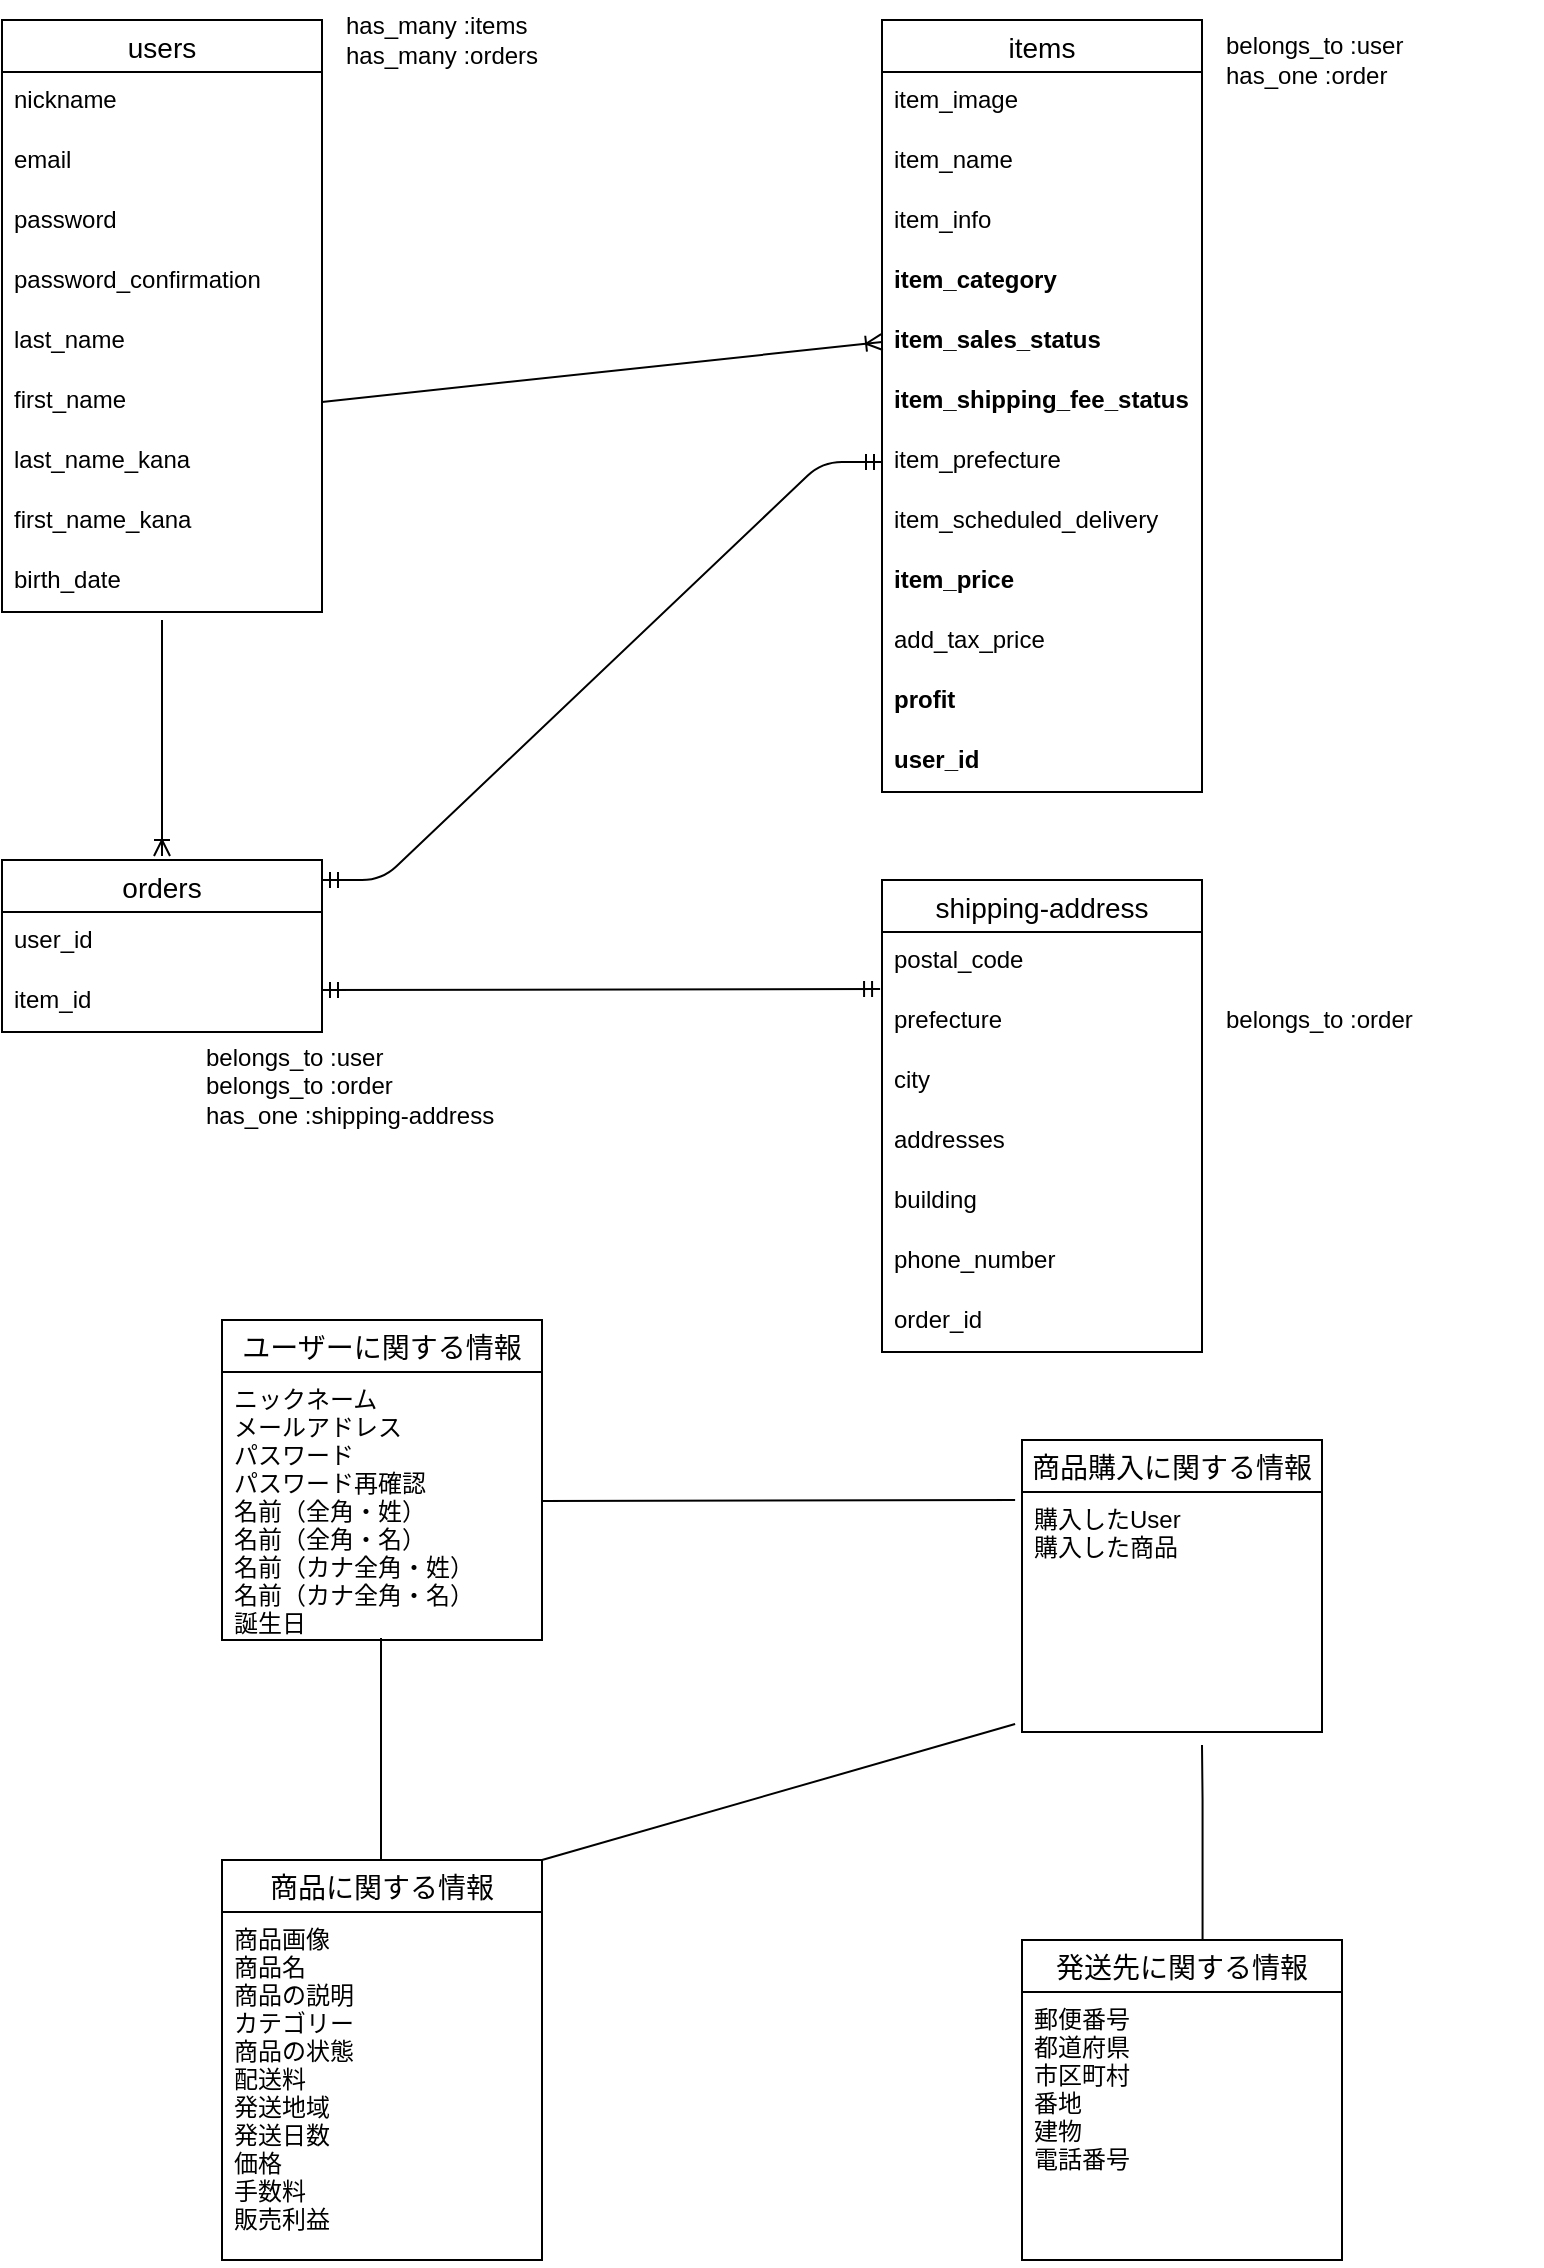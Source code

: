 <mxfile>
    <diagram id="UPEEwU_YZ5z0Ycx5G1-s" name="ページ1">
        <mxGraphModel dx="690" dy="827" grid="1" gridSize="10" guides="1" tooltips="1" connect="1" arrows="1" fold="1" page="1" pageScale="1" pageWidth="827" pageHeight="1169" math="0" shadow="0">
            <root>
                <mxCell id="0"/>
                <mxCell id="1" parent="0"/>
                <mxCell id="2" value="users" style="swimlane;fontStyle=0;childLayout=stackLayout;horizontal=1;startSize=26;horizontalStack=0;resizeParent=1;resizeParentMax=0;resizeLast=0;collapsible=1;marginBottom=0;align=center;fontSize=14;" parent="1" vertex="1">
                    <mxGeometry x="40" y="40" width="160" height="296" as="geometry"/>
                </mxCell>
                <mxCell id="3" value="nickname" style="text;strokeColor=none;fillColor=none;spacingLeft=4;spacingRight=4;overflow=hidden;rotatable=0;points=[[0,0.5],[1,0.5]];portConstraint=eastwest;fontSize=12;" parent="2" vertex="1">
                    <mxGeometry y="26" width="160" height="30" as="geometry"/>
                </mxCell>
                <mxCell id="4" value="email" style="text;strokeColor=none;fillColor=none;spacingLeft=4;spacingRight=4;overflow=hidden;rotatable=0;points=[[0,0.5],[1,0.5]];portConstraint=eastwest;fontSize=12;" parent="2" vertex="1">
                    <mxGeometry y="56" width="160" height="30" as="geometry"/>
                </mxCell>
                <mxCell id="5" value="password" style="text;strokeColor=none;fillColor=none;spacingLeft=4;spacingRight=4;overflow=hidden;rotatable=0;points=[[0,0.5],[1,0.5]];portConstraint=eastwest;fontSize=12;" parent="2" vertex="1">
                    <mxGeometry y="86" width="160" height="30" as="geometry"/>
                </mxCell>
                <mxCell id="38" value="password_confirmation" style="text;strokeColor=none;fillColor=none;spacingLeft=4;spacingRight=4;overflow=hidden;rotatable=0;points=[[0,0.5],[1,0.5]];portConstraint=eastwest;fontSize=12;" vertex="1" parent="2">
                    <mxGeometry y="116" width="160" height="30" as="geometry"/>
                </mxCell>
                <mxCell id="DjJoNaFkyV0cp1EgI3TQ-46" value="last_name" style="text;strokeColor=none;fillColor=none;spacingLeft=4;spacingRight=4;overflow=hidden;rotatable=0;points=[[0,0.5],[1,0.5]];portConstraint=eastwest;fontSize=12;" parent="2" vertex="1">
                    <mxGeometry y="146" width="160" height="30" as="geometry"/>
                </mxCell>
                <mxCell id="DjJoNaFkyV0cp1EgI3TQ-47" value="first_name" style="text;strokeColor=none;fillColor=none;spacingLeft=4;spacingRight=4;overflow=hidden;rotatable=0;points=[[0,0.5],[1,0.5]];portConstraint=eastwest;fontSize=12;" parent="2" vertex="1">
                    <mxGeometry y="176" width="160" height="30" as="geometry"/>
                </mxCell>
                <mxCell id="DjJoNaFkyV0cp1EgI3TQ-48" value="last_name_kana" style="text;strokeColor=none;fillColor=none;spacingLeft=4;spacingRight=4;overflow=hidden;rotatable=0;points=[[0,0.5],[1,0.5]];portConstraint=eastwest;fontSize=12;" parent="2" vertex="1">
                    <mxGeometry y="206" width="160" height="30" as="geometry"/>
                </mxCell>
                <mxCell id="DjJoNaFkyV0cp1EgI3TQ-49" value="first_name_kana" style="text;strokeColor=none;fillColor=none;spacingLeft=4;spacingRight=4;overflow=hidden;rotatable=0;points=[[0,0.5],[1,0.5]];portConstraint=eastwest;fontSize=12;" parent="2" vertex="1">
                    <mxGeometry y="236" width="160" height="30" as="geometry"/>
                </mxCell>
                <mxCell id="DjJoNaFkyV0cp1EgI3TQ-52" value="birth_date" style="text;strokeColor=none;fillColor=none;spacingLeft=4;spacingRight=4;overflow=hidden;rotatable=0;points=[[0,0.5],[1,0.5]];portConstraint=eastwest;fontSize=12;" parent="2" vertex="1">
                    <mxGeometry y="266" width="160" height="30" as="geometry"/>
                </mxCell>
                <mxCell id="6" value="items" style="swimlane;fontStyle=0;childLayout=stackLayout;horizontal=1;startSize=26;horizontalStack=0;resizeParent=1;resizeParentMax=0;resizeLast=0;collapsible=1;marginBottom=0;align=center;fontSize=14;" parent="1" vertex="1">
                    <mxGeometry x="480" y="40" width="160" height="386" as="geometry"/>
                </mxCell>
                <mxCell id="7" value="item_image" style="text;strokeColor=none;fillColor=none;spacingLeft=4;spacingRight=4;overflow=hidden;rotatable=0;points=[[0,0.5],[1,0.5]];portConstraint=eastwest;fontSize=12;" parent="6" vertex="1">
                    <mxGeometry y="26" width="160" height="30" as="geometry"/>
                </mxCell>
                <mxCell id="8" value="item_name" style="text;strokeColor=none;fillColor=none;spacingLeft=4;spacingRight=4;overflow=hidden;rotatable=0;points=[[0,0.5],[1,0.5]];portConstraint=eastwest;fontSize=12;" parent="6" vertex="1">
                    <mxGeometry y="56" width="160" height="30" as="geometry"/>
                </mxCell>
                <mxCell id="9" value="item_info" style="text;strokeColor=none;fillColor=none;spacingLeft=4;spacingRight=4;overflow=hidden;rotatable=0;points=[[0,0.5],[1,0.5]];portConstraint=eastwest;fontSize=12;" parent="6" vertex="1">
                    <mxGeometry y="86" width="160" height="30" as="geometry"/>
                </mxCell>
                <mxCell id="14" value="item_category" style="text;strokeColor=none;fillColor=none;spacingLeft=4;spacingRight=4;overflow=hidden;rotatable=0;points=[[0,0.5],[1,0.5]];portConstraint=eastwest;fontSize=12;fontStyle=1" parent="6" vertex="1">
                    <mxGeometry y="116" width="160" height="30" as="geometry"/>
                </mxCell>
                <mxCell id="15" value="item_sales_status" style="text;strokeColor=none;fillColor=none;spacingLeft=4;spacingRight=4;overflow=hidden;rotatable=0;points=[[0,0.5],[1,0.5]];portConstraint=eastwest;fontSize=12;fontStyle=1" parent="6" vertex="1">
                    <mxGeometry y="146" width="160" height="30" as="geometry"/>
                </mxCell>
                <mxCell id="18" value="item_shipping_fee_status" style="text;strokeColor=none;fillColor=none;spacingLeft=4;spacingRight=4;overflow=hidden;rotatable=0;points=[[0,0.5],[1,0.5]];portConstraint=eastwest;fontSize=12;fontStyle=1" parent="6" vertex="1">
                    <mxGeometry y="176" width="160" height="30" as="geometry"/>
                </mxCell>
                <mxCell id="17" value="item_prefecture" style="text;strokeColor=none;fillColor=none;spacingLeft=4;spacingRight=4;overflow=hidden;rotatable=0;points=[[0,0.5],[1,0.5]];portConstraint=eastwest;fontSize=12;" parent="6" vertex="1">
                    <mxGeometry y="206" width="160" height="30" as="geometry"/>
                </mxCell>
                <mxCell id="16" value="item_scheduled_delivery" style="text;strokeColor=none;fillColor=none;spacingLeft=4;spacingRight=4;overflow=hidden;rotatable=0;points=[[0,0.5],[1,0.5]];portConstraint=eastwest;fontSize=12;" parent="6" vertex="1">
                    <mxGeometry y="236" width="160" height="30" as="geometry"/>
                </mxCell>
                <mxCell id="DjJoNaFkyV0cp1EgI3TQ-51" value="item_price" style="text;strokeColor=none;fillColor=none;spacingLeft=4;spacingRight=4;overflow=hidden;rotatable=0;points=[[0,0.5],[1,0.5]];portConstraint=eastwest;fontSize=12;fontStyle=1" parent="6" vertex="1">
                    <mxGeometry y="266" width="160" height="30" as="geometry"/>
                </mxCell>
                <mxCell id="DjJoNaFkyV0cp1EgI3TQ-50" value="add_tax_price" style="text;strokeColor=none;fillColor=none;spacingLeft=4;spacingRight=4;overflow=hidden;rotatable=0;points=[[0,0.5],[1,0.5]];portConstraint=eastwest;fontSize=12;" parent="6" vertex="1">
                    <mxGeometry y="296" width="160" height="30" as="geometry"/>
                </mxCell>
                <mxCell id="19" value="profit" style="text;strokeColor=none;fillColor=none;spacingLeft=4;spacingRight=4;overflow=hidden;rotatable=0;points=[[0,0.5],[1,0.5]];portConstraint=eastwest;fontSize=12;fontStyle=1" parent="6" vertex="1">
                    <mxGeometry y="326" width="160" height="30" as="geometry"/>
                </mxCell>
                <mxCell id="27" value="user_id" style="text;strokeColor=none;fillColor=none;spacingLeft=4;spacingRight=4;overflow=hidden;rotatable=0;points=[[0,0.5],[1,0.5]];portConstraint=eastwest;fontSize=12;fontStyle=1" vertex="1" parent="6">
                    <mxGeometry y="356" width="160" height="30" as="geometry"/>
                </mxCell>
                <mxCell id="10" value="orders" style="swimlane;fontStyle=0;childLayout=stackLayout;horizontal=1;startSize=26;horizontalStack=0;resizeParent=1;resizeParentMax=0;resizeLast=0;collapsible=1;marginBottom=0;align=center;fontSize=14;" parent="1" vertex="1">
                    <mxGeometry x="40" y="460" width="160" height="86" as="geometry"/>
                </mxCell>
                <mxCell id="11" value="user_id" style="text;strokeColor=none;fillColor=none;spacingLeft=4;spacingRight=4;overflow=hidden;rotatable=0;points=[[0,0.5],[1,0.5]];portConstraint=eastwest;fontSize=12;" parent="10" vertex="1">
                    <mxGeometry y="26" width="160" height="30" as="geometry"/>
                </mxCell>
                <mxCell id="12" value="item_id" style="text;strokeColor=none;fillColor=none;spacingLeft=4;spacingRight=4;overflow=hidden;rotatable=0;points=[[0,0.5],[1,0.5]];portConstraint=eastwest;fontSize=12;" parent="10" vertex="1">
                    <mxGeometry y="56" width="160" height="30" as="geometry"/>
                </mxCell>
                <mxCell id="DjJoNaFkyV0cp1EgI3TQ-13" value="ユーザーに関する情報" style="swimlane;fontStyle=0;childLayout=stackLayout;horizontal=1;startSize=26;horizontalStack=0;resizeParent=1;resizeParentMax=0;resizeLast=0;collapsible=1;marginBottom=0;align=center;fontSize=14;" parent="1" vertex="1">
                    <mxGeometry x="150" y="690" width="160" height="160" as="geometry"/>
                </mxCell>
                <mxCell id="DjJoNaFkyV0cp1EgI3TQ-14" value="ニックネーム&#10;メールアドレス&#10;パスワード&#10;パスワード再確認&#10;名前（全角・姓）&#10;名前（全角・名）&#10;名前（カナ全角・姓）&#10;名前（カナ全角・名）&#10;誕生日&#10;&#10;" style="text;strokeColor=none;fillColor=none;spacingLeft=4;spacingRight=4;overflow=hidden;rotatable=0;points=[[0,0.5],[1,0.5]];portConstraint=eastwest;fontSize=12;" parent="DjJoNaFkyV0cp1EgI3TQ-13" vertex="1">
                    <mxGeometry y="26" width="160" height="134" as="geometry"/>
                </mxCell>
                <mxCell id="DjJoNaFkyV0cp1EgI3TQ-17" value="発送先に関する情報" style="swimlane;fontStyle=0;childLayout=stackLayout;horizontal=1;startSize=26;horizontalStack=0;resizeParent=1;resizeParentMax=0;resizeLast=0;collapsible=1;marginBottom=0;align=center;fontSize=14;" parent="1" vertex="1">
                    <mxGeometry x="550" y="1000" width="160" height="160" as="geometry"/>
                </mxCell>
                <mxCell id="DjJoNaFkyV0cp1EgI3TQ-18" value="郵便番号&#10;都道府県&#10;市区町村&#10;番地&#10;建物&#10;電話番号" style="text;strokeColor=none;fillColor=none;spacingLeft=4;spacingRight=4;overflow=hidden;rotatable=0;points=[[0,0.5],[1,0.5]];portConstraint=eastwest;fontSize=12;" parent="DjJoNaFkyV0cp1EgI3TQ-17" vertex="1">
                    <mxGeometry y="26" width="160" height="134" as="geometry"/>
                </mxCell>
                <mxCell id="DjJoNaFkyV0cp1EgI3TQ-21" value="商品に関する情報" style="swimlane;fontStyle=0;childLayout=stackLayout;horizontal=1;startSize=26;horizontalStack=0;resizeParent=1;resizeParentMax=0;resizeLast=0;collapsible=1;marginBottom=0;align=center;fontSize=14;" parent="1" vertex="1">
                    <mxGeometry x="150" y="960" width="160" height="200" as="geometry"/>
                </mxCell>
                <mxCell id="DjJoNaFkyV0cp1EgI3TQ-22" value="商品画像&#10;商品名&#10;商品の説明&#10;カテゴリー&#10;商品の状態&#10;配送料&#10;発送地域&#10;発送日数&#10;価格&#10;手数料&#10;販売利益" style="text;strokeColor=none;fillColor=none;spacingLeft=4;spacingRight=4;overflow=hidden;rotatable=0;points=[[0,0.5],[1,0.5]];portConstraint=eastwest;fontSize=12;" parent="DjJoNaFkyV0cp1EgI3TQ-21" vertex="1">
                    <mxGeometry y="26" width="160" height="174" as="geometry"/>
                </mxCell>
                <mxCell id="DjJoNaFkyV0cp1EgI3TQ-27" value="商品購入に関する情報" style="swimlane;fontStyle=0;childLayout=stackLayout;horizontal=1;startSize=26;horizontalStack=0;resizeParent=1;resizeParentMax=0;resizeLast=0;collapsible=1;marginBottom=0;align=center;fontSize=14;" parent="1" vertex="1">
                    <mxGeometry x="550" y="750" width="150" height="146" as="geometry"/>
                </mxCell>
                <mxCell id="DjJoNaFkyV0cp1EgI3TQ-28" value="購入したUser&#10;購入した商品" style="text;strokeColor=none;fillColor=none;spacingLeft=4;spacingRight=4;overflow=hidden;rotatable=0;points=[[0,0.5],[1,0.5]];portConstraint=eastwest;fontSize=12;" parent="DjJoNaFkyV0cp1EgI3TQ-27" vertex="1">
                    <mxGeometry y="26" width="150" height="120" as="geometry"/>
                </mxCell>
                <mxCell id="DjJoNaFkyV0cp1EgI3TQ-39" value="" style="endArrow=none;html=1;rounded=0;entryX=-0.023;entryY=0.358;entryDx=0;entryDy=0;entryPerimeter=0;" parent="1" edge="1">
                    <mxGeometry relative="1" as="geometry">
                        <mxPoint x="310" y="780.54" as="sourcePoint"/>
                        <mxPoint x="546.55" y="780" as="targetPoint"/>
                    </mxGeometry>
                </mxCell>
                <mxCell id="DjJoNaFkyV0cp1EgI3TQ-40" value="" style="endArrow=none;html=1;rounded=0;entryX=0.5;entryY=0;entryDx=0;entryDy=0;" parent="1" edge="1">
                    <mxGeometry relative="1" as="geometry">
                        <mxPoint x="229.5" y="849" as="sourcePoint"/>
                        <mxPoint x="229.5" y="960" as="targetPoint"/>
                        <Array as="points">
                            <mxPoint x="229.5" y="890"/>
                        </Array>
                    </mxGeometry>
                </mxCell>
                <mxCell id="DjJoNaFkyV0cp1EgI3TQ-41" value="" style="endArrow=none;html=1;rounded=0;entryX=0.5;entryY=0;entryDx=0;entryDy=0;" parent="1" edge="1">
                    <mxGeometry relative="1" as="geometry">
                        <mxPoint x="640" y="902.49" as="sourcePoint"/>
                        <mxPoint x="640.28" y="1000" as="targetPoint"/>
                        <Array as="points">
                            <mxPoint x="640.28" y="930"/>
                        </Array>
                    </mxGeometry>
                </mxCell>
                <mxCell id="DjJoNaFkyV0cp1EgI3TQ-42" value="" style="endArrow=none;html=1;rounded=0;entryX=-0.023;entryY=0.967;entryDx=0;entryDy=0;entryPerimeter=0;exitX=1;exitY=0;exitDx=0;exitDy=0;" parent="1" source="DjJoNaFkyV0cp1EgI3TQ-21" target="DjJoNaFkyV0cp1EgI3TQ-28" edge="1">
                    <mxGeometry relative="1" as="geometry">
                        <mxPoint x="300" y="740.54" as="sourcePoint"/>
                        <mxPoint x="536.55" y="740" as="targetPoint"/>
                    </mxGeometry>
                </mxCell>
                <mxCell id="20" value="shipping-address" style="swimlane;fontStyle=0;childLayout=stackLayout;horizontal=1;startSize=26;horizontalStack=0;resizeParent=1;resizeParentMax=0;resizeLast=0;collapsible=1;marginBottom=0;align=center;fontSize=14;" parent="1" vertex="1">
                    <mxGeometry x="480" y="470" width="160" height="236" as="geometry"/>
                </mxCell>
                <mxCell id="21" value="postal_code" style="text;strokeColor=none;fillColor=none;spacingLeft=4;spacingRight=4;overflow=hidden;rotatable=0;points=[[0,0.5],[1,0.5]];portConstraint=eastwest;fontSize=12;" parent="20" vertex="1">
                    <mxGeometry y="26" width="160" height="30" as="geometry"/>
                </mxCell>
                <mxCell id="22" value="prefecture" style="text;strokeColor=none;fillColor=none;spacingLeft=4;spacingRight=4;overflow=hidden;rotatable=0;points=[[0,0.5],[1,0.5]];portConstraint=eastwest;fontSize=12;" parent="20" vertex="1">
                    <mxGeometry y="56" width="160" height="30" as="geometry"/>
                </mxCell>
                <mxCell id="24" value="city" style="text;strokeColor=none;fillColor=none;spacingLeft=4;spacingRight=4;overflow=hidden;rotatable=0;points=[[0,0.5],[1,0.5]];portConstraint=eastwest;fontSize=12;" parent="20" vertex="1">
                    <mxGeometry y="86" width="160" height="30" as="geometry"/>
                </mxCell>
                <mxCell id="26" value="addresses" style="text;strokeColor=none;fillColor=none;spacingLeft=4;spacingRight=4;overflow=hidden;rotatable=0;points=[[0,0.5],[1,0.5]];portConstraint=eastwest;fontSize=12;" parent="20" vertex="1">
                    <mxGeometry y="116" width="160" height="30" as="geometry"/>
                </mxCell>
                <mxCell id="25" value="building" style="text;strokeColor=none;fillColor=none;spacingLeft=4;spacingRight=4;overflow=hidden;rotatable=0;points=[[0,0.5],[1,0.5]];portConstraint=eastwest;fontSize=12;" parent="20" vertex="1">
                    <mxGeometry y="146" width="160" height="30" as="geometry"/>
                </mxCell>
                <mxCell id="23" value="phone_number" style="text;strokeColor=none;fillColor=none;spacingLeft=4;spacingRight=4;overflow=hidden;rotatable=0;points=[[0,0.5],[1,0.5]];portConstraint=eastwest;fontSize=12;" parent="20" vertex="1">
                    <mxGeometry y="176" width="160" height="30" as="geometry"/>
                </mxCell>
                <mxCell id="39" value="order_id" style="text;strokeColor=none;fillColor=none;spacingLeft=4;spacingRight=4;overflow=hidden;rotatable=0;points=[[0,0.5],[1,0.5]];portConstraint=eastwest;fontSize=12;" vertex="1" parent="20">
                    <mxGeometry y="206" width="160" height="30" as="geometry"/>
                </mxCell>
                <mxCell id="28" value="" style="fontSize=12;html=1;endArrow=ERoneToMany;exitX=1;exitY=0.5;exitDx=0;exitDy=0;entryX=0;entryY=0.5;entryDx=0;entryDy=0;" edge="1" parent="1" source="DjJoNaFkyV0cp1EgI3TQ-47" target="15">
                    <mxGeometry width="100" height="100" relative="1" as="geometry">
                        <mxPoint x="300" y="250" as="sourcePoint"/>
                        <mxPoint x="470" y="200" as="targetPoint"/>
                    </mxGeometry>
                </mxCell>
                <mxCell id="30" value="" style="fontSize=12;html=1;endArrow=ERoneToMany;entryX=0.5;entryY=0;entryDx=0;entryDy=0;" edge="1" parent="1">
                    <mxGeometry width="100" height="100" relative="1" as="geometry">
                        <mxPoint x="120" y="340" as="sourcePoint"/>
                        <mxPoint x="120" y="458" as="targetPoint"/>
                    </mxGeometry>
                </mxCell>
                <mxCell id="31" value="" style="edgeStyle=entityRelationEdgeStyle;fontSize=12;html=1;endArrow=ERmandOne;startArrow=ERmandOne;entryX=0;entryY=0.5;entryDx=0;entryDy=0;" edge="1" parent="1" target="17">
                    <mxGeometry width="100" height="100" relative="1" as="geometry">
                        <mxPoint x="200" y="470" as="sourcePoint"/>
                        <mxPoint x="300" y="370" as="targetPoint"/>
                    </mxGeometry>
                </mxCell>
                <mxCell id="32" value="has_many :items&lt;br&gt;has_many :orders" style="text;html=1;strokeColor=none;fillColor=none;align=left;verticalAlign=middle;whiteSpace=wrap;rounded=0;" vertex="1" parent="1">
                    <mxGeometry x="210" y="30" width="160" height="40" as="geometry"/>
                </mxCell>
                <mxCell id="33" value="belongs_to :user&lt;br&gt;has_one :order" style="text;html=1;strokeColor=none;fillColor=none;align=left;verticalAlign=middle;whiteSpace=wrap;rounded=0;" vertex="1" parent="1">
                    <mxGeometry x="650" y="40" width="160" height="40" as="geometry"/>
                </mxCell>
                <mxCell id="34" value="belongs_to :user&lt;br&gt;belongs_to&amp;nbsp;:order&lt;br&gt;has_one :shipping-address" style="text;html=1;strokeColor=none;fillColor=none;align=left;verticalAlign=middle;whiteSpace=wrap;rounded=0;" vertex="1" parent="1">
                    <mxGeometry x="140" y="553" width="160" height="40" as="geometry"/>
                </mxCell>
                <mxCell id="35" value="" style="fontSize=12;html=1;endArrow=ERmandOne;startArrow=ERmandOne;entryX=-0.006;entryY=0.95;entryDx=0;entryDy=0;entryPerimeter=0;" edge="1" parent="1" target="21">
                    <mxGeometry width="100" height="100" relative="1" as="geometry">
                        <mxPoint x="200" y="525" as="sourcePoint"/>
                        <mxPoint x="340" y="446" as="targetPoint"/>
                    </mxGeometry>
                </mxCell>
                <mxCell id="36" value="belongs_to&amp;nbsp;:order" style="text;html=1;strokeColor=none;fillColor=none;align=left;verticalAlign=middle;whiteSpace=wrap;rounded=0;" vertex="1" parent="1">
                    <mxGeometry x="650" y="520" width="160" height="40" as="geometry"/>
                </mxCell>
            </root>
        </mxGraphModel>
    </diagram>
    <diagram id="aszw8ejb6w-MuGxKgr7V" name="ページ2">
        <mxGraphModel dx="796" dy="519" grid="1" gridSize="10" guides="1" tooltips="1" connect="1" arrows="1" fold="1" page="1" pageScale="1" pageWidth="827" pageHeight="1169" math="0" shadow="0">
            <root>
                <mxCell id="0"/>
                <mxCell id="1" parent="0"/>
                <mxCell id="iODnDMm7Q7I6BcWmLvNr-4" value="" style="edgeStyle=none;html=1;" edge="1" parent="1" source="iODnDMm7Q7I6BcWmLvNr-1" target="iODnDMm7Q7I6BcWmLvNr-3">
                    <mxGeometry relative="1" as="geometry"/>
                </mxCell>
                <mxCell id="iODnDMm7Q7I6BcWmLvNr-10" value="" style="edgeStyle=none;html=1;" edge="1" parent="1" source="iODnDMm7Q7I6BcWmLvNr-1" target="iODnDMm7Q7I6BcWmLvNr-2">
                    <mxGeometry relative="1" as="geometry"/>
                </mxCell>
                <mxCell id="iODnDMm7Q7I6BcWmLvNr-17" style="edgeStyle=none;html=1;entryX=0;entryY=0.5;entryDx=0;entryDy=0;" edge="1" parent="1" source="iODnDMm7Q7I6BcWmLvNr-1" target="iODnDMm7Q7I6BcWmLvNr-14">
                    <mxGeometry relative="1" as="geometry"/>
                </mxCell>
                <mxCell id="iODnDMm7Q7I6BcWmLvNr-18" style="edgeStyle=none;html=1;" edge="1" parent="1" source="iODnDMm7Q7I6BcWmLvNr-1">
                    <mxGeometry relative="1" as="geometry">
                        <mxPoint x="630" y="260" as="targetPoint"/>
                    </mxGeometry>
                </mxCell>
                <mxCell id="iODnDMm7Q7I6BcWmLvNr-19" style="edgeStyle=none;html=1;entryX=0;entryY=0.5;entryDx=0;entryDy=0;" edge="1" parent="1" source="iODnDMm7Q7I6BcWmLvNr-1" target="iODnDMm7Q7I6BcWmLvNr-16">
                    <mxGeometry relative="1" as="geometry"/>
                </mxCell>
                <mxCell id="iODnDMm7Q7I6BcWmLvNr-1" value="Top(商品一覧)ページ" style="whiteSpace=wrap;html=1;align=center;" vertex="1" parent="1">
                    <mxGeometry x="364" y="240" width="156" height="40" as="geometry"/>
                </mxCell>
                <mxCell id="iODnDMm7Q7I6BcWmLvNr-11" style="edgeStyle=none;html=1;entryX=0.096;entryY=-0.125;entryDx=0;entryDy=0;entryPerimeter=0;" edge="1" parent="1" source="iODnDMm7Q7I6BcWmLvNr-2" target="iODnDMm7Q7I6BcWmLvNr-1">
                    <mxGeometry relative="1" as="geometry">
                        <Array as="points">
                            <mxPoint x="379" y="140"/>
                        </Array>
                    </mxGeometry>
                </mxCell>
                <mxCell id="iODnDMm7Q7I6BcWmLvNr-12" style="edgeStyle=none;html=1;entryX=0.186;entryY=0;entryDx=0;entryDy=0;entryPerimeter=0;" edge="1" parent="1" source="iODnDMm7Q7I6BcWmLvNr-2" target="iODnDMm7Q7I6BcWmLvNr-2">
                    <mxGeometry relative="1" as="geometry">
                        <mxPoint x="410" y="110" as="targetPoint"/>
                        <Array as="points">
                            <mxPoint x="441" y="80"/>
                            <mxPoint x="410" y="80"/>
                        </Array>
                    </mxGeometry>
                </mxCell>
                <mxCell id="iODnDMm7Q7I6BcWmLvNr-2" value="商品出品ページ" style="whiteSpace=wrap;html=1;align=center;" vertex="1" parent="1">
                    <mxGeometry x="390" y="120" width="102" height="40" as="geometry"/>
                </mxCell>
                <mxCell id="iODnDMm7Q7I6BcWmLvNr-8" style="edgeStyle=none;html=1;entryX=0.5;entryY=1;entryDx=0;entryDy=0;" edge="1" parent="1" source="iODnDMm7Q7I6BcWmLvNr-3" target="iODnDMm7Q7I6BcWmLvNr-1">
                    <mxGeometry relative="1" as="geometry">
                        <mxPoint x="430" y="360" as="targetPoint"/>
                        <Array as="points">
                            <mxPoint x="210" y="360"/>
                            <mxPoint x="320" y="360"/>
                            <mxPoint x="440" y="360"/>
                        </Array>
                    </mxGeometry>
                </mxCell>
                <mxCell id="iODnDMm7Q7I6BcWmLvNr-3" value="サイインページ" style="whiteSpace=wrap;html=1;align=center;" vertex="1" parent="1">
                    <mxGeometry x="160" y="240" width="100" height="40" as="geometry"/>
                </mxCell>
                <mxCell id="iODnDMm7Q7I6BcWmLvNr-22" style="edgeStyle=none;html=1;" edge="1" parent="1" source="iODnDMm7Q7I6BcWmLvNr-14">
                    <mxGeometry relative="1" as="geometry">
                        <mxPoint x="490" y="240" as="targetPoint"/>
                    </mxGeometry>
                </mxCell>
                <mxCell id="iODnDMm7Q7I6BcWmLvNr-14" value="商品詳細ページ" style="whiteSpace=wrap;html=1;align=center;" vertex="1" parent="1">
                    <mxGeometry x="640" y="160" width="100" height="40" as="geometry"/>
                </mxCell>
                <mxCell id="iODnDMm7Q7I6BcWmLvNr-21" style="edgeStyle=none;html=1;entryX=1;entryY=0.5;entryDx=0;entryDy=0;" edge="1" parent="1" source="iODnDMm7Q7I6BcWmLvNr-15" target="iODnDMm7Q7I6BcWmLvNr-1">
                    <mxGeometry relative="1" as="geometry"/>
                </mxCell>
                <mxCell id="iODnDMm7Q7I6BcWmLvNr-15" value="商品編集ページ" style="whiteSpace=wrap;html=1;align=center;" vertex="1" parent="1">
                    <mxGeometry x="640" y="240" width="100" height="40" as="geometry"/>
                </mxCell>
                <mxCell id="iODnDMm7Q7I6BcWmLvNr-20" style="edgeStyle=none;html=1;entryX=1;entryY=1;entryDx=0;entryDy=0;" edge="1" parent="1" source="iODnDMm7Q7I6BcWmLvNr-16" target="iODnDMm7Q7I6BcWmLvNr-1">
                    <mxGeometry relative="1" as="geometry"/>
                </mxCell>
                <mxCell id="iODnDMm7Q7I6BcWmLvNr-16" value="商品購入ページ" style="whiteSpace=wrap;html=1;align=center;" vertex="1" parent="1">
                    <mxGeometry x="640" y="320" width="100" height="40" as="geometry"/>
                </mxCell>
            </root>
        </mxGraphModel>
    </diagram>
</mxfile>